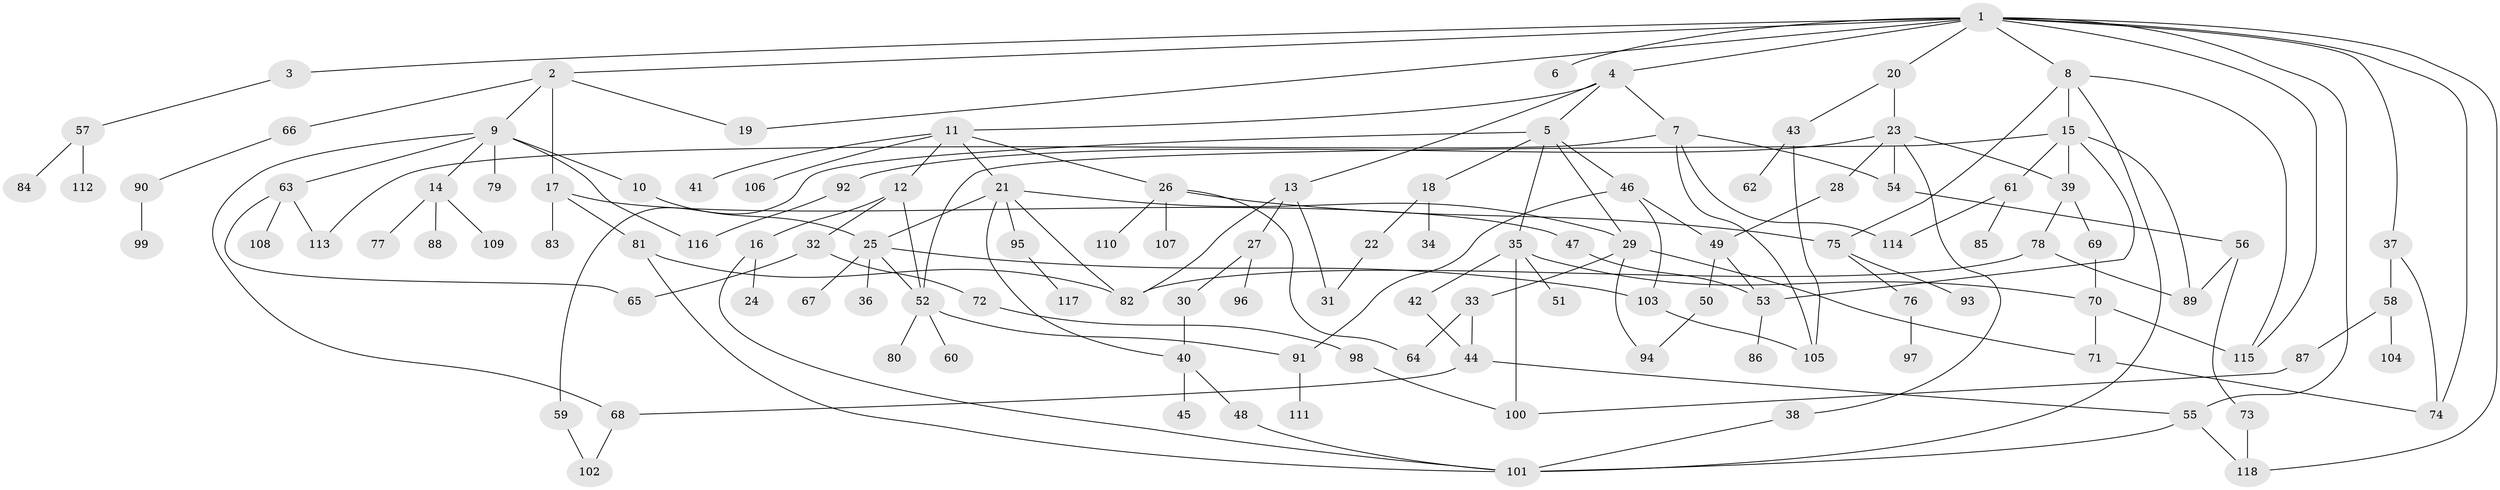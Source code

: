 // Generated by graph-tools (version 1.1) at 2025/13/03/09/25 04:13:37]
// undirected, 118 vertices, 164 edges
graph export_dot {
graph [start="1"]
  node [color=gray90,style=filled];
  1;
  2;
  3;
  4;
  5;
  6;
  7;
  8;
  9;
  10;
  11;
  12;
  13;
  14;
  15;
  16;
  17;
  18;
  19;
  20;
  21;
  22;
  23;
  24;
  25;
  26;
  27;
  28;
  29;
  30;
  31;
  32;
  33;
  34;
  35;
  36;
  37;
  38;
  39;
  40;
  41;
  42;
  43;
  44;
  45;
  46;
  47;
  48;
  49;
  50;
  51;
  52;
  53;
  54;
  55;
  56;
  57;
  58;
  59;
  60;
  61;
  62;
  63;
  64;
  65;
  66;
  67;
  68;
  69;
  70;
  71;
  72;
  73;
  74;
  75;
  76;
  77;
  78;
  79;
  80;
  81;
  82;
  83;
  84;
  85;
  86;
  87;
  88;
  89;
  90;
  91;
  92;
  93;
  94;
  95;
  96;
  97;
  98;
  99;
  100;
  101;
  102;
  103;
  104;
  105;
  106;
  107;
  108;
  109;
  110;
  111;
  112;
  113;
  114;
  115;
  116;
  117;
  118;
  1 -- 2;
  1 -- 3;
  1 -- 4;
  1 -- 6;
  1 -- 8;
  1 -- 20;
  1 -- 37;
  1 -- 74;
  1 -- 118;
  1 -- 19;
  1 -- 55;
  1 -- 115;
  2 -- 9;
  2 -- 17;
  2 -- 19;
  2 -- 66;
  3 -- 57;
  4 -- 5;
  4 -- 7;
  4 -- 11;
  4 -- 13;
  5 -- 18;
  5 -- 29;
  5 -- 35;
  5 -- 46;
  5 -- 59;
  7 -- 54;
  7 -- 105;
  7 -- 113;
  7 -- 114;
  8 -- 15;
  8 -- 75;
  8 -- 115;
  8 -- 101;
  9 -- 10;
  9 -- 14;
  9 -- 63;
  9 -- 79;
  9 -- 116;
  9 -- 68;
  10 -- 25;
  11 -- 12;
  11 -- 21;
  11 -- 26;
  11 -- 41;
  11 -- 106;
  12 -- 16;
  12 -- 32;
  12 -- 52;
  13 -- 27;
  13 -- 82;
  13 -- 31;
  14 -- 77;
  14 -- 88;
  14 -- 109;
  15 -- 39;
  15 -- 53;
  15 -- 61;
  15 -- 89;
  15 -- 52;
  16 -- 24;
  16 -- 101;
  17 -- 47;
  17 -- 81;
  17 -- 83;
  18 -- 22;
  18 -- 34;
  20 -- 23;
  20 -- 43;
  21 -- 40;
  21 -- 95;
  21 -- 25;
  21 -- 29;
  21 -- 82;
  22 -- 31;
  23 -- 28;
  23 -- 38;
  23 -- 92;
  23 -- 54;
  23 -- 39;
  25 -- 36;
  25 -- 52;
  25 -- 67;
  25 -- 103;
  26 -- 64;
  26 -- 75;
  26 -- 107;
  26 -- 110;
  27 -- 30;
  27 -- 96;
  28 -- 49;
  29 -- 33;
  29 -- 94;
  29 -- 71;
  30 -- 40;
  32 -- 65;
  32 -- 72;
  33 -- 64;
  33 -- 44;
  35 -- 42;
  35 -- 51;
  35 -- 70;
  35 -- 100;
  37 -- 58;
  37 -- 74;
  38 -- 101;
  39 -- 69;
  39 -- 78;
  40 -- 45;
  40 -- 48;
  42 -- 44;
  43 -- 62;
  43 -- 105;
  44 -- 55;
  44 -- 68;
  46 -- 91;
  46 -- 49;
  46 -- 103;
  47 -- 53;
  48 -- 101;
  49 -- 50;
  49 -- 53;
  50 -- 94;
  52 -- 60;
  52 -- 80;
  52 -- 91;
  53 -- 86;
  54 -- 56;
  55 -- 101;
  55 -- 118;
  56 -- 73;
  56 -- 89;
  57 -- 84;
  57 -- 112;
  58 -- 87;
  58 -- 104;
  59 -- 102;
  61 -- 85;
  61 -- 114;
  63 -- 108;
  63 -- 65;
  63 -- 113;
  66 -- 90;
  68 -- 102;
  69 -- 70;
  70 -- 71;
  70 -- 115;
  71 -- 74;
  72 -- 98;
  73 -- 118;
  75 -- 76;
  75 -- 93;
  76 -- 97;
  78 -- 89;
  78 -- 82;
  81 -- 101;
  81 -- 82;
  87 -- 100;
  90 -- 99;
  91 -- 111;
  92 -- 116;
  95 -- 117;
  98 -- 100;
  103 -- 105;
}
